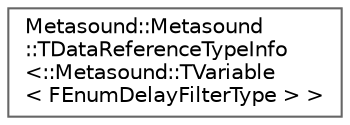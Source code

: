 digraph "Graphical Class Hierarchy"
{
 // INTERACTIVE_SVG=YES
 // LATEX_PDF_SIZE
  bgcolor="transparent";
  edge [fontname=Helvetica,fontsize=10,labelfontname=Helvetica,labelfontsize=10];
  node [fontname=Helvetica,fontsize=10,shape=box,height=0.2,width=0.4];
  rankdir="LR";
  Node0 [id="Node000000",label="Metasound::Metasound\l::TDataReferenceTypeInfo\l\<::Metasound::TVariable\l\< FEnumDelayFilterType \> \>",height=0.2,width=0.4,color="grey40", fillcolor="white", style="filled",URL="$d5/d6f/structMetasound_1_1_1_1Metasound_1_1TDataReferenceTypeInfo_3_1_1Metasound_1_1TVariable_3_01FEnumDelayFilterType_01_4_01_4.html",tooltip=" "];
}
